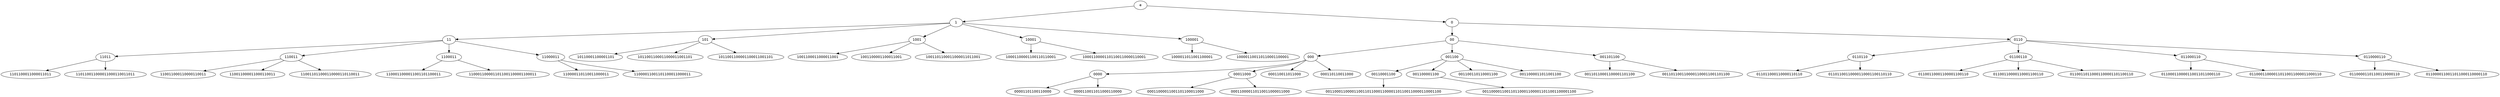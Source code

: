 digraph G {
node [fontname = "DejaVuSans"];
e -> 1;
e -> 0;
1 -> 11;
1 -> 101;
1 -> 1001;
1 -> 10001;
1 -> 100001;
11 -> 11011;
11 -> 110011;
11 -> 1100011;
11 -> 11000011;
11011 -> 1101100011000011011;
11011 -> 110110011000011000110011011;
110011 -> 110011000110000110011;
110011 -> 110011000011000110011;
110011 -> 110011011000110000110110011;
1100011 -> 1100011000011001101100011;
1100011 -> 1100011000011011001100001100011;
11000011 -> 110000110110011000011;
11000011 -> 11000011001101100011000011;
101 -> 10110001100001101;
101 -> 1011001100011000011001101;
101 -> 1011001100001100011001101;
1001 -> 1001100011000011001;
1001 -> 1001100001100011001;
1001 -> 1001101100011000011011001;
10001 -> 10001100001100110110001;
10001 -> 10001100001101100110000110001;
100001 -> 1000011011001100001;
100001 -> 100001100110110001100001;
0 -> 00;
0 -> 0110;
00 -> 000;
00 -> 001100;
00 -> 001101100;
000 -> 0000;
000 -> 00011000;
000 -> 000110011011000;
000 -> 000110110011000;
0000 -> 00001101100110000;
0000 -> 0000110011011000110000;
00011000 -> 00011000011001101100011000;
00011000 -> 000110000110110011000011000;
001100 -> 00110001100;
001100 -> 001100001100;
001100 -> 001100110110001100;
001100 -> 0011000011011001100;
00110001100 -> 00110001100001100110110001100001101100110000110001100;
001100001100 -> 0011000011001101100011000011011001100001100;
001101100 -> 00110110001100001101100;
001101100 -> 0011011001100001100011001101100;
0110 -> 0110110;
0110 -> 01100110;
0110 -> 011000110;
0110 -> 0110000110;
0110110 -> 011011000110000110110;
0110110 -> 01101100110000110001100110110;
01100110 -> 01100110001100001100110;
01100110 -> 01100110000110001100110;
01100110 -> 01100110110001100001101100110;
011000110 -> 011000110000110011011000110;
011000110 -> 011000110000110110011000011000110;
0110000110 -> 01100001101100110000110;
0110000110 -> 0110000110011011000110000110;
}
